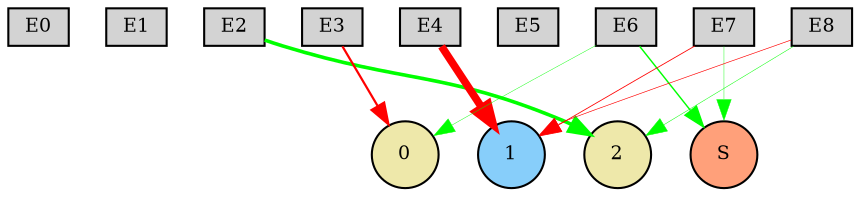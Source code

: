 digraph {
	node [fontsize=9 height=0.2 shape=circle width=0.2]
	subgraph inputs {
		node [shape=box style=filled]
		rank=source
		E0 [fillcolor=lightgray]
		E1 [fillcolor=lightgray]
		E0 -> E1 [style=invis]
		E2 [fillcolor=lightgray]
		E1 -> E2 [style=invis]
		E3 [fillcolor=lightgray]
		E2 -> E3 [style=invis]
		E4 [fillcolor=lightgray]
		E3 -> E4 [style=invis]
		E5 [fillcolor=lightgray]
		E4 -> E5 [style=invis]
		E6 [fillcolor=lightgray]
		E5 -> E6 [style=invis]
		E7 [fillcolor=lightgray]
		E6 -> E7 [style=invis]
		E8 [fillcolor=lightgray]
		E7 -> E8 [style=invis]
	}
	subgraph outputs {
		node [style=filled]
		rank=sink
		0 [fillcolor=palegoldenrod fontsize=9 height=0.2 shape=circle width=0.2]
		1 [fillcolor=lightskyblue fontsize=9 height=0.2 shape=circle width=0.2]
		0 -> 1 [style=invis]
		2 [fillcolor=palegoldenrod fontsize=9 height=0.2 shape=circle width=0.2]
		1 -> 2 [style=invis]
		S [fillcolor=lightsalmon fontsize=9 height=0.2 shape=circle width=0.2]
		2 -> S [style=invis]
	}
	E2 -> 2 [color=green penwidth=1.7348840266512917 style=solid]
	E3 -> 0 [color=red penwidth=1.0631144012682496 style=solid]
	E4 -> 1 [color=red penwidth=3.6938379168742985 style=solid]
	E7 -> S [color=green penwidth=0.19901381615155572 style=solid]
	E8 -> 1 [color=red penwidth=0.30482278061010765 style=solid]
	E6 -> S [color=green penwidth=0.6893634596527148 style=solid]
	E7 -> 1 [color=red penwidth=0.39434056220114533 style=solid]
	E8 -> 2 [color=green penwidth=0.23827999471756658 style=solid]
	E6 -> 0 [color=green penwidth=0.20605346358717308 style=solid]
}
